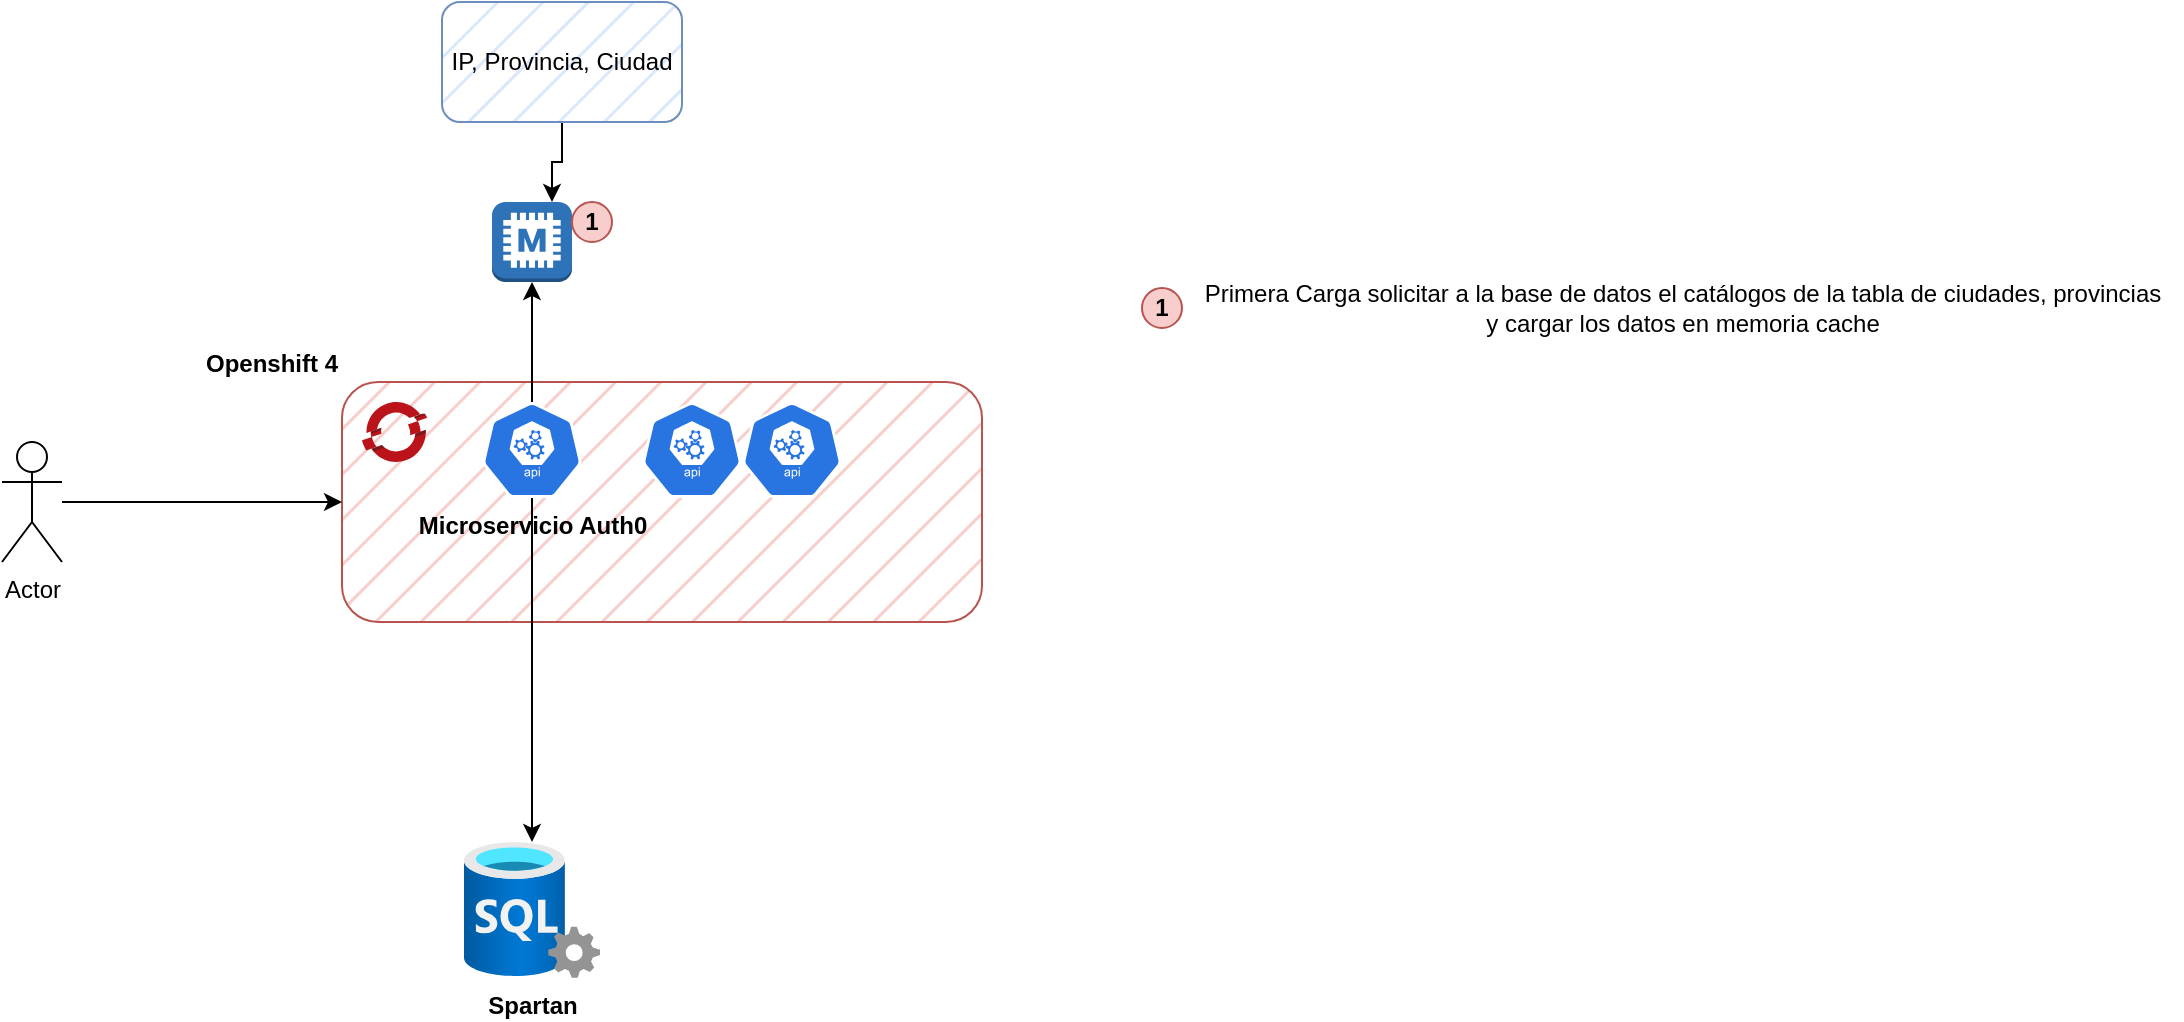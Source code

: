 <mxfile version="21.6.9" type="github">
  <diagram name="Página-1" id="4MTPa89ecPYX-DlPCeww">
    <mxGraphModel dx="1877" dy="1718" grid="1" gridSize="10" guides="1" tooltips="1" connect="1" arrows="1" fold="1" page="1" pageScale="1" pageWidth="827" pageHeight="1169" math="0" shadow="0">
      <root>
        <mxCell id="0" />
        <mxCell id="1" parent="0" />
        <mxCell id="R6vhQf7PWrzbfx1SiQ1o-1" value="Openshift 4" style="rounded=1;whiteSpace=wrap;html=1;fillColor=#f8cecc;strokeColor=#b85450;fillStyle=hatch;labelPosition=left;verticalLabelPosition=top;align=right;verticalAlign=bottom;fontStyle=1" parent="1" vertex="1">
          <mxGeometry x="110" y="80" width="320" height="120" as="geometry" />
        </mxCell>
        <mxCell id="bmwiJdFLaRqczscyPQs_-8" style="edgeStyle=orthogonalEdgeStyle;rounded=0;orthogonalLoop=1;jettySize=auto;html=1;entryX=0.75;entryY=0;entryDx=0;entryDy=0;entryPerimeter=0;" edge="1" parent="1" source="R6vhQf7PWrzbfx1SiQ1o-2" target="bmwiJdFLaRqczscyPQs_-6">
          <mxGeometry relative="1" as="geometry" />
        </mxCell>
        <mxCell id="R6vhQf7PWrzbfx1SiQ1o-2" value="IP, Provincia, Ciudad" style="rounded=1;whiteSpace=wrap;html=1;fillColor=#dae8fc;strokeColor=#6c8ebf;fillStyle=hatch;" parent="1" vertex="1">
          <mxGeometry x="160" y="-110" width="120" height="60" as="geometry" />
        </mxCell>
        <mxCell id="R6vhQf7PWrzbfx1SiQ1o-7" style="edgeStyle=orthogonalEdgeStyle;rounded=0;orthogonalLoop=1;jettySize=auto;html=1;" parent="1" source="R6vhQf7PWrzbfx1SiQ1o-6" target="R6vhQf7PWrzbfx1SiQ1o-1" edge="1">
          <mxGeometry relative="1" as="geometry" />
        </mxCell>
        <mxCell id="R6vhQf7PWrzbfx1SiQ1o-6" value="Actor" style="shape=umlActor;verticalLabelPosition=bottom;verticalAlign=top;html=1;outlineConnect=0;" parent="1" vertex="1">
          <mxGeometry x="-60" y="110" width="30" height="60" as="geometry" />
        </mxCell>
        <mxCell id="bmwiJdFLaRqczscyPQs_-1" value="" style="image;sketch=0;aspect=fixed;html=1;points=[];align=center;fontSize=12;image=img/lib/mscae/OpenShift.svg;" vertex="1" parent="1">
          <mxGeometry x="120" y="90" width="32.61" height="30" as="geometry" />
        </mxCell>
        <mxCell id="bmwiJdFLaRqczscyPQs_-3" value="Spartan" style="image;aspect=fixed;html=1;points=[];align=center;fontSize=12;image=img/lib/azure2/databases/SQL_Server.svg;fontStyle=1" vertex="1" parent="1">
          <mxGeometry x="171" y="310" width="68" height="68" as="geometry" />
        </mxCell>
        <mxCell id="bmwiJdFLaRqczscyPQs_-5" style="edgeStyle=orthogonalEdgeStyle;rounded=0;orthogonalLoop=1;jettySize=auto;html=1;" edge="1" parent="1" source="bmwiJdFLaRqczscyPQs_-4" target="bmwiJdFLaRqczscyPQs_-3">
          <mxGeometry relative="1" as="geometry" />
        </mxCell>
        <mxCell id="bmwiJdFLaRqczscyPQs_-7" style="edgeStyle=orthogonalEdgeStyle;rounded=0;orthogonalLoop=1;jettySize=auto;html=1;" edge="1" parent="1" source="bmwiJdFLaRqczscyPQs_-4" target="bmwiJdFLaRqczscyPQs_-6">
          <mxGeometry relative="1" as="geometry" />
        </mxCell>
        <mxCell id="bmwiJdFLaRqczscyPQs_-4" value="Microservicio Auth0" style="sketch=0;html=1;dashed=0;whitespace=wrap;fillColor=#2875E2;strokeColor=#ffffff;points=[[0.005,0.63,0],[0.1,0.2,0],[0.9,0.2,0],[0.5,0,0],[0.995,0.63,0],[0.72,0.99,0],[0.5,1,0],[0.28,0.99,0]];verticalLabelPosition=bottom;align=center;verticalAlign=top;shape=mxgraph.kubernetes.icon;prIcon=api;fontStyle=1" vertex="1" parent="1">
          <mxGeometry x="180" y="90" width="50" height="48" as="geometry" />
        </mxCell>
        <mxCell id="bmwiJdFLaRqczscyPQs_-6" value="" style="outlineConnect=0;dashed=0;verticalLabelPosition=bottom;verticalAlign=top;align=center;html=1;shape=mxgraph.aws3.memcached;fillColor=#2E73B8;gradientColor=none;" vertex="1" parent="1">
          <mxGeometry x="185" y="-10" width="40" height="40" as="geometry" />
        </mxCell>
        <mxCell id="bmwiJdFLaRqczscyPQs_-11" value="" style="sketch=0;html=1;dashed=0;whitespace=wrap;fillColor=#2875E2;strokeColor=#ffffff;points=[[0.005,0.63,0],[0.1,0.2,0],[0.9,0.2,0],[0.5,0,0],[0.995,0.63,0],[0.72,0.99,0],[0.5,1,0],[0.28,0.99,0]];verticalLabelPosition=bottom;align=center;verticalAlign=top;shape=mxgraph.kubernetes.icon;prIcon=api;fontStyle=1" vertex="1" parent="1">
          <mxGeometry x="260" y="90" width="50" height="48" as="geometry" />
        </mxCell>
        <mxCell id="bmwiJdFLaRqczscyPQs_-12" value="" style="sketch=0;html=1;dashed=0;whitespace=wrap;fillColor=#2875E2;strokeColor=#ffffff;points=[[0.005,0.63,0],[0.1,0.2,0],[0.9,0.2,0],[0.5,0,0],[0.995,0.63,0],[0.72,0.99,0],[0.5,1,0],[0.28,0.99,0]];verticalLabelPosition=bottom;align=center;verticalAlign=top;shape=mxgraph.kubernetes.icon;prIcon=api;fontStyle=1" vertex="1" parent="1">
          <mxGeometry x="310" y="90" width="50" height="48" as="geometry" />
        </mxCell>
        <mxCell id="bmwiJdFLaRqczscyPQs_-13" value="Primera Carga solicitar a la base de datos el catálogos de la tabla de ciudades, provincias&lt;br&gt;y cargar los datos en memoria cache" style="text;html=1;align=center;verticalAlign=middle;resizable=0;points=[];autosize=1;strokeColor=none;fillColor=none;" vertex="1" parent="1">
          <mxGeometry x="530" y="23" width="500" height="40" as="geometry" />
        </mxCell>
        <mxCell id="bmwiJdFLaRqczscyPQs_-14" value="1" style="ellipse;whiteSpace=wrap;html=1;aspect=fixed;fillColor=#f8cecc;strokeColor=#b85450;fontStyle=1" vertex="1" parent="1">
          <mxGeometry x="510" y="33" width="20" height="20" as="geometry" />
        </mxCell>
        <mxCell id="bmwiJdFLaRqczscyPQs_-15" value="1" style="ellipse;whiteSpace=wrap;html=1;aspect=fixed;fillColor=#f8cecc;strokeColor=#b85450;fontStyle=1" vertex="1" parent="1">
          <mxGeometry x="225" y="-10" width="20" height="20" as="geometry" />
        </mxCell>
      </root>
    </mxGraphModel>
  </diagram>
</mxfile>

